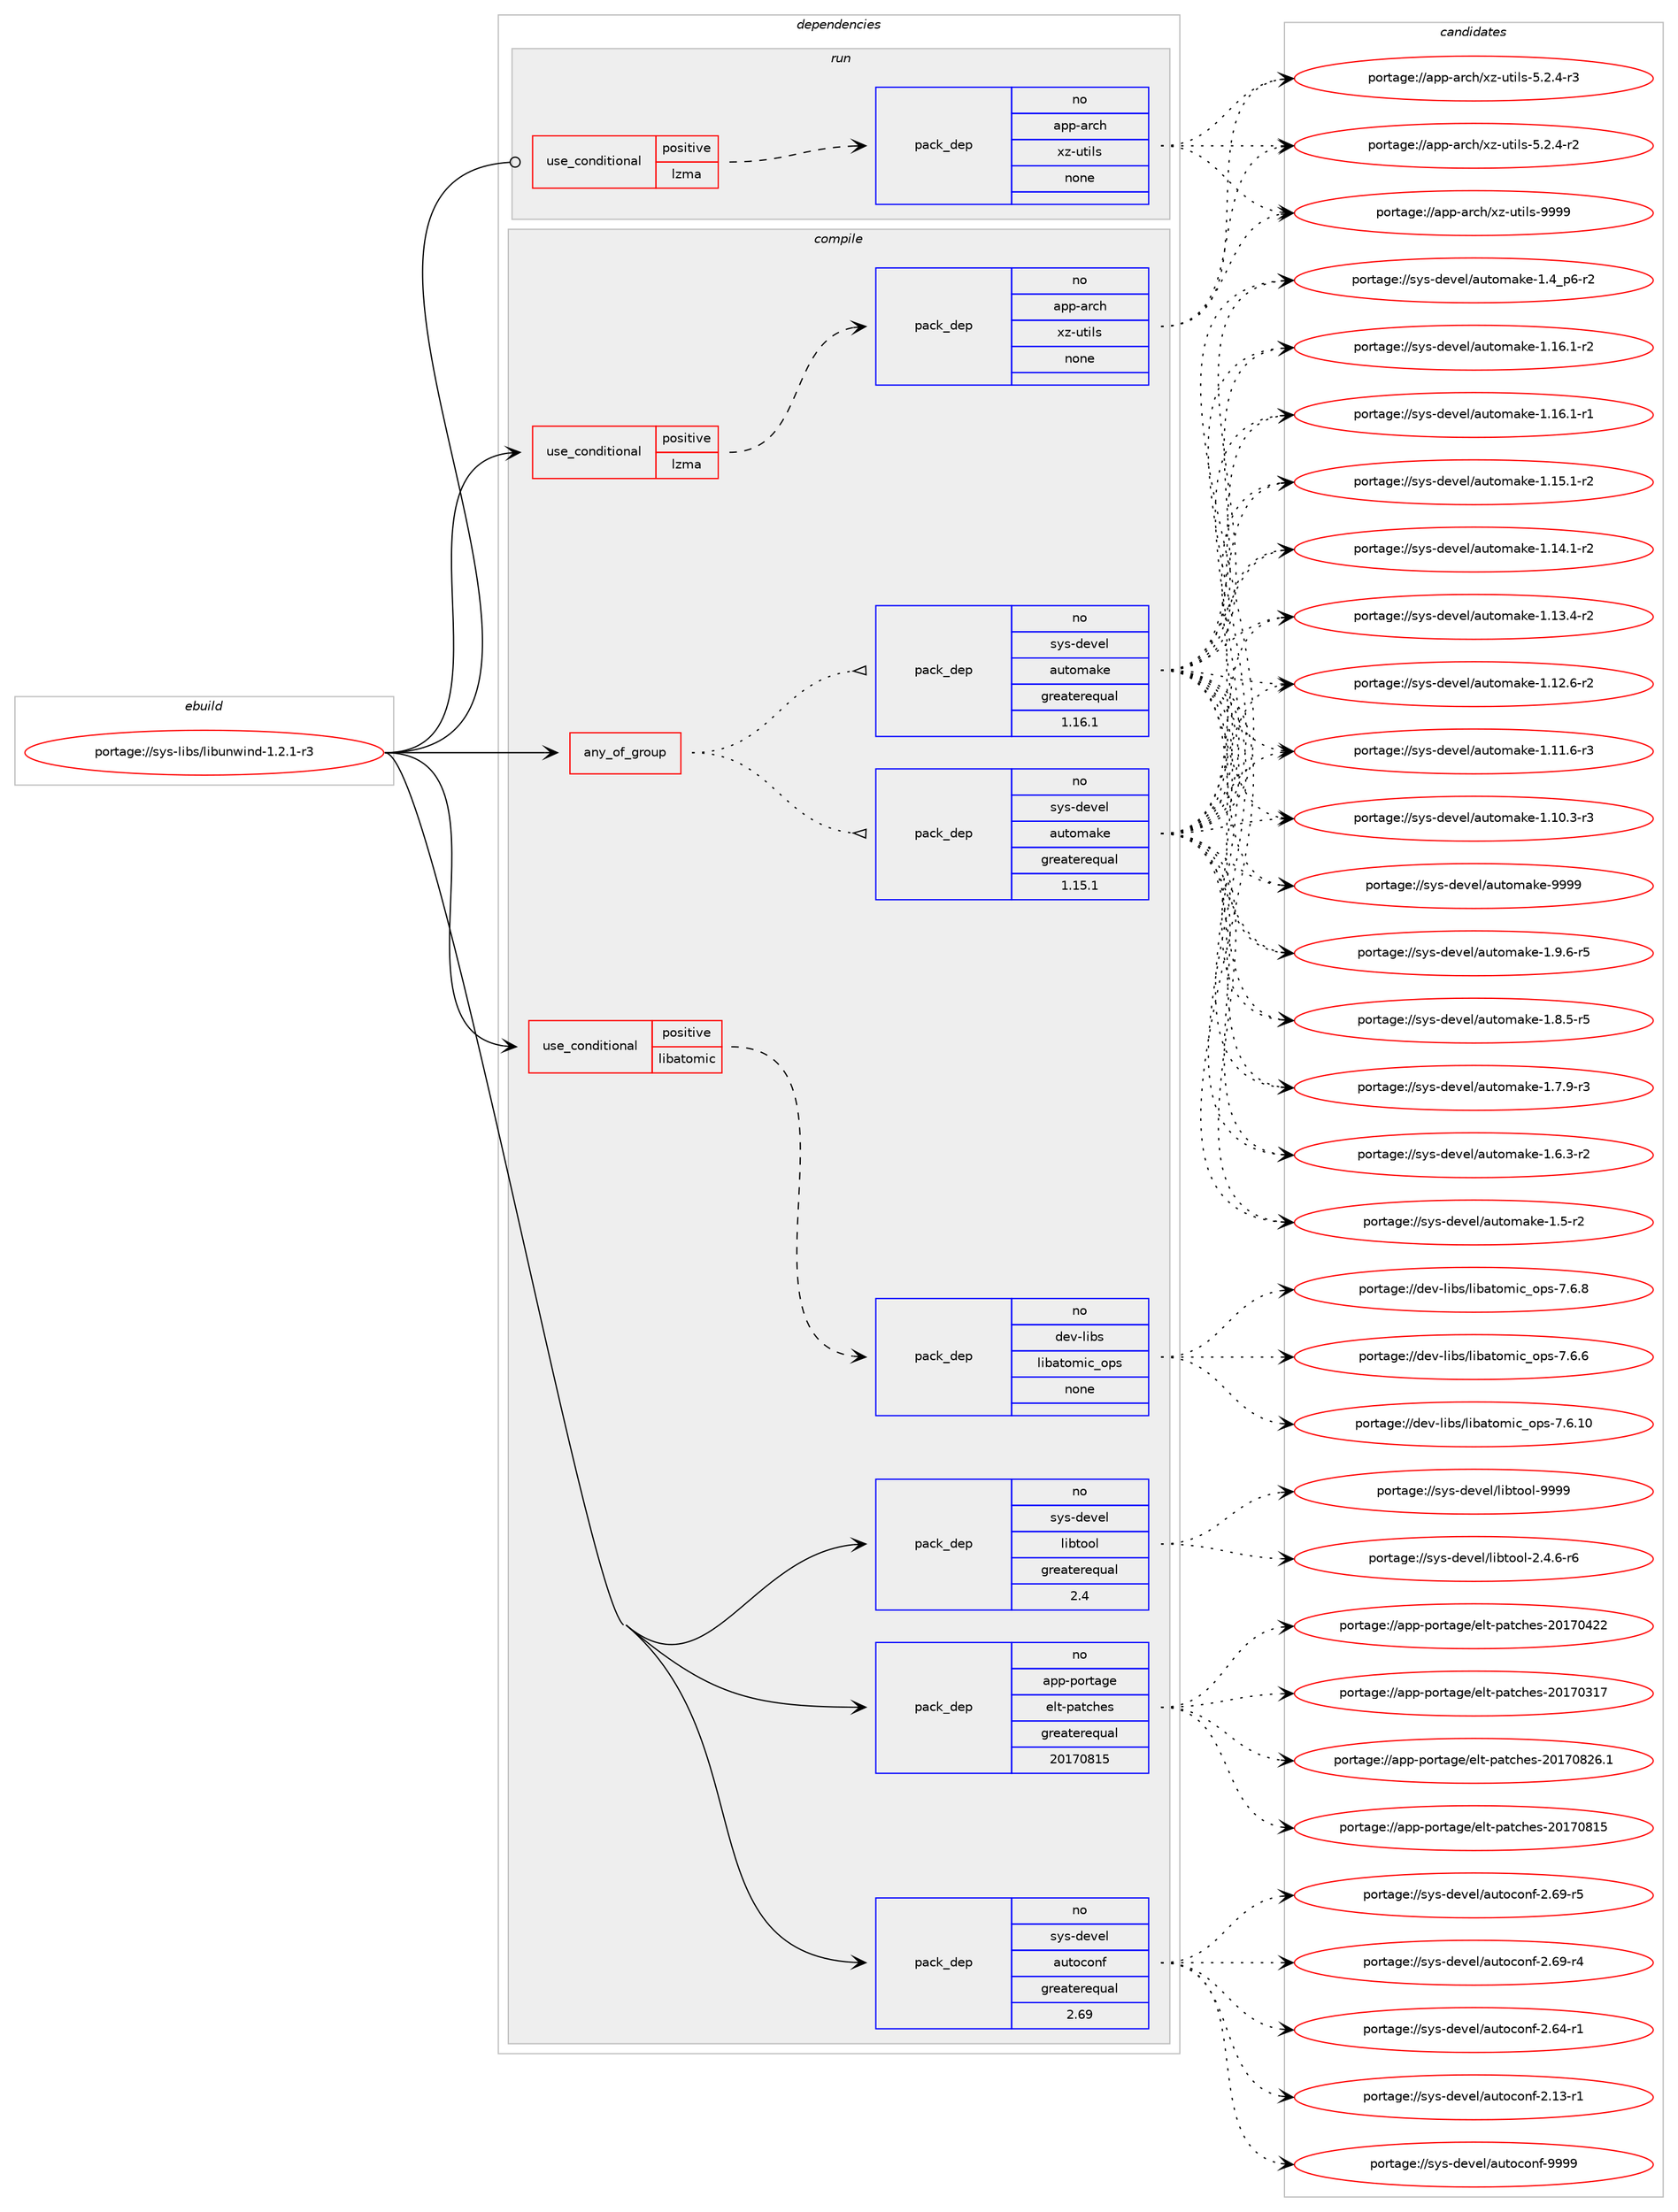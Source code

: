 digraph prolog {

# *************
# Graph options
# *************

newrank=true;
concentrate=true;
compound=true;
graph [rankdir=LR,fontname=Helvetica,fontsize=10,ranksep=1.5];#, ranksep=2.5, nodesep=0.2];
edge  [arrowhead=vee];
node  [fontname=Helvetica,fontsize=10];

# **********
# The ebuild
# **********

subgraph cluster_leftcol {
color=gray;
rank=same;
label=<<i>ebuild</i>>;
id [label="portage://sys-libs/libunwind-1.2.1-r3", color=red, width=4, href="../sys-libs/libunwind-1.2.1-r3.svg"];
}

# ****************
# The dependencies
# ****************

subgraph cluster_midcol {
color=gray;
label=<<i>dependencies</i>>;
subgraph cluster_compile {
fillcolor="#eeeeee";
style=filled;
label=<<i>compile</i>>;
subgraph any662 {
dependency26120 [label=<<TABLE BORDER="0" CELLBORDER="1" CELLSPACING="0" CELLPADDING="4"><TR><TD CELLPADDING="10">any_of_group</TD></TR></TABLE>>, shape=none, color=red];subgraph pack21055 {
dependency26121 [label=<<TABLE BORDER="0" CELLBORDER="1" CELLSPACING="0" CELLPADDING="4" WIDTH="220"><TR><TD ROWSPAN="6" CELLPADDING="30">pack_dep</TD></TR><TR><TD WIDTH="110">no</TD></TR><TR><TD>sys-devel</TD></TR><TR><TD>automake</TD></TR><TR><TD>greaterequal</TD></TR><TR><TD>1.16.1</TD></TR></TABLE>>, shape=none, color=blue];
}
dependency26120:e -> dependency26121:w [weight=20,style="dotted",arrowhead="oinv"];
subgraph pack21056 {
dependency26122 [label=<<TABLE BORDER="0" CELLBORDER="1" CELLSPACING="0" CELLPADDING="4" WIDTH="220"><TR><TD ROWSPAN="6" CELLPADDING="30">pack_dep</TD></TR><TR><TD WIDTH="110">no</TD></TR><TR><TD>sys-devel</TD></TR><TR><TD>automake</TD></TR><TR><TD>greaterequal</TD></TR><TR><TD>1.15.1</TD></TR></TABLE>>, shape=none, color=blue];
}
dependency26120:e -> dependency26122:w [weight=20,style="dotted",arrowhead="oinv"];
}
id:e -> dependency26120:w [weight=20,style="solid",arrowhead="vee"];
subgraph cond4384 {
dependency26123 [label=<<TABLE BORDER="0" CELLBORDER="1" CELLSPACING="0" CELLPADDING="4"><TR><TD ROWSPAN="3" CELLPADDING="10">use_conditional</TD></TR><TR><TD>positive</TD></TR><TR><TD>libatomic</TD></TR></TABLE>>, shape=none, color=red];
subgraph pack21057 {
dependency26124 [label=<<TABLE BORDER="0" CELLBORDER="1" CELLSPACING="0" CELLPADDING="4" WIDTH="220"><TR><TD ROWSPAN="6" CELLPADDING="30">pack_dep</TD></TR><TR><TD WIDTH="110">no</TD></TR><TR><TD>dev-libs</TD></TR><TR><TD>libatomic_ops</TD></TR><TR><TD>none</TD></TR><TR><TD></TD></TR></TABLE>>, shape=none, color=blue];
}
dependency26123:e -> dependency26124:w [weight=20,style="dashed",arrowhead="vee"];
}
id:e -> dependency26123:w [weight=20,style="solid",arrowhead="vee"];
subgraph cond4385 {
dependency26125 [label=<<TABLE BORDER="0" CELLBORDER="1" CELLSPACING="0" CELLPADDING="4"><TR><TD ROWSPAN="3" CELLPADDING="10">use_conditional</TD></TR><TR><TD>positive</TD></TR><TR><TD>lzma</TD></TR></TABLE>>, shape=none, color=red];
subgraph pack21058 {
dependency26126 [label=<<TABLE BORDER="0" CELLBORDER="1" CELLSPACING="0" CELLPADDING="4" WIDTH="220"><TR><TD ROWSPAN="6" CELLPADDING="30">pack_dep</TD></TR><TR><TD WIDTH="110">no</TD></TR><TR><TD>app-arch</TD></TR><TR><TD>xz-utils</TD></TR><TR><TD>none</TD></TR><TR><TD></TD></TR></TABLE>>, shape=none, color=blue];
}
dependency26125:e -> dependency26126:w [weight=20,style="dashed",arrowhead="vee"];
}
id:e -> dependency26125:w [weight=20,style="solid",arrowhead="vee"];
subgraph pack21059 {
dependency26127 [label=<<TABLE BORDER="0" CELLBORDER="1" CELLSPACING="0" CELLPADDING="4" WIDTH="220"><TR><TD ROWSPAN="6" CELLPADDING="30">pack_dep</TD></TR><TR><TD WIDTH="110">no</TD></TR><TR><TD>app-portage</TD></TR><TR><TD>elt-patches</TD></TR><TR><TD>greaterequal</TD></TR><TR><TD>20170815</TD></TR></TABLE>>, shape=none, color=blue];
}
id:e -> dependency26127:w [weight=20,style="solid",arrowhead="vee"];
subgraph pack21060 {
dependency26128 [label=<<TABLE BORDER="0" CELLBORDER="1" CELLSPACING="0" CELLPADDING="4" WIDTH="220"><TR><TD ROWSPAN="6" CELLPADDING="30">pack_dep</TD></TR><TR><TD WIDTH="110">no</TD></TR><TR><TD>sys-devel</TD></TR><TR><TD>autoconf</TD></TR><TR><TD>greaterequal</TD></TR><TR><TD>2.69</TD></TR></TABLE>>, shape=none, color=blue];
}
id:e -> dependency26128:w [weight=20,style="solid",arrowhead="vee"];
subgraph pack21061 {
dependency26129 [label=<<TABLE BORDER="0" CELLBORDER="1" CELLSPACING="0" CELLPADDING="4" WIDTH="220"><TR><TD ROWSPAN="6" CELLPADDING="30">pack_dep</TD></TR><TR><TD WIDTH="110">no</TD></TR><TR><TD>sys-devel</TD></TR><TR><TD>libtool</TD></TR><TR><TD>greaterequal</TD></TR><TR><TD>2.4</TD></TR></TABLE>>, shape=none, color=blue];
}
id:e -> dependency26129:w [weight=20,style="solid",arrowhead="vee"];
}
subgraph cluster_compileandrun {
fillcolor="#eeeeee";
style=filled;
label=<<i>compile and run</i>>;
}
subgraph cluster_run {
fillcolor="#eeeeee";
style=filled;
label=<<i>run</i>>;
subgraph cond4386 {
dependency26130 [label=<<TABLE BORDER="0" CELLBORDER="1" CELLSPACING="0" CELLPADDING="4"><TR><TD ROWSPAN="3" CELLPADDING="10">use_conditional</TD></TR><TR><TD>positive</TD></TR><TR><TD>lzma</TD></TR></TABLE>>, shape=none, color=red];
subgraph pack21062 {
dependency26131 [label=<<TABLE BORDER="0" CELLBORDER="1" CELLSPACING="0" CELLPADDING="4" WIDTH="220"><TR><TD ROWSPAN="6" CELLPADDING="30">pack_dep</TD></TR><TR><TD WIDTH="110">no</TD></TR><TR><TD>app-arch</TD></TR><TR><TD>xz-utils</TD></TR><TR><TD>none</TD></TR><TR><TD></TD></TR></TABLE>>, shape=none, color=blue];
}
dependency26130:e -> dependency26131:w [weight=20,style="dashed",arrowhead="vee"];
}
id:e -> dependency26130:w [weight=20,style="solid",arrowhead="odot"];
}
}

# **************
# The candidates
# **************

subgraph cluster_choices {
rank=same;
color=gray;
label=<<i>candidates</i>>;

subgraph choice21055 {
color=black;
nodesep=1;
choice115121115451001011181011084797117116111109971071014557575757 [label="portage://sys-devel/automake-9999", color=red, width=4,href="../sys-devel/automake-9999.svg"];
choice115121115451001011181011084797117116111109971071014549465746544511453 [label="portage://sys-devel/automake-1.9.6-r5", color=red, width=4,href="../sys-devel/automake-1.9.6-r5.svg"];
choice115121115451001011181011084797117116111109971071014549465646534511453 [label="portage://sys-devel/automake-1.8.5-r5", color=red, width=4,href="../sys-devel/automake-1.8.5-r5.svg"];
choice115121115451001011181011084797117116111109971071014549465546574511451 [label="portage://sys-devel/automake-1.7.9-r3", color=red, width=4,href="../sys-devel/automake-1.7.9-r3.svg"];
choice115121115451001011181011084797117116111109971071014549465446514511450 [label="portage://sys-devel/automake-1.6.3-r2", color=red, width=4,href="../sys-devel/automake-1.6.3-r2.svg"];
choice11512111545100101118101108479711711611110997107101454946534511450 [label="portage://sys-devel/automake-1.5-r2", color=red, width=4,href="../sys-devel/automake-1.5-r2.svg"];
choice115121115451001011181011084797117116111109971071014549465295112544511450 [label="portage://sys-devel/automake-1.4_p6-r2", color=red, width=4,href="../sys-devel/automake-1.4_p6-r2.svg"];
choice11512111545100101118101108479711711611110997107101454946495446494511450 [label="portage://sys-devel/automake-1.16.1-r2", color=red, width=4,href="../sys-devel/automake-1.16.1-r2.svg"];
choice11512111545100101118101108479711711611110997107101454946495446494511449 [label="portage://sys-devel/automake-1.16.1-r1", color=red, width=4,href="../sys-devel/automake-1.16.1-r1.svg"];
choice11512111545100101118101108479711711611110997107101454946495346494511450 [label="portage://sys-devel/automake-1.15.1-r2", color=red, width=4,href="../sys-devel/automake-1.15.1-r2.svg"];
choice11512111545100101118101108479711711611110997107101454946495246494511450 [label="portage://sys-devel/automake-1.14.1-r2", color=red, width=4,href="../sys-devel/automake-1.14.1-r2.svg"];
choice11512111545100101118101108479711711611110997107101454946495146524511450 [label="portage://sys-devel/automake-1.13.4-r2", color=red, width=4,href="../sys-devel/automake-1.13.4-r2.svg"];
choice11512111545100101118101108479711711611110997107101454946495046544511450 [label="portage://sys-devel/automake-1.12.6-r2", color=red, width=4,href="../sys-devel/automake-1.12.6-r2.svg"];
choice11512111545100101118101108479711711611110997107101454946494946544511451 [label="portage://sys-devel/automake-1.11.6-r3", color=red, width=4,href="../sys-devel/automake-1.11.6-r3.svg"];
choice11512111545100101118101108479711711611110997107101454946494846514511451 [label="portage://sys-devel/automake-1.10.3-r3", color=red, width=4,href="../sys-devel/automake-1.10.3-r3.svg"];
dependency26121:e -> choice115121115451001011181011084797117116111109971071014557575757:w [style=dotted,weight="100"];
dependency26121:e -> choice115121115451001011181011084797117116111109971071014549465746544511453:w [style=dotted,weight="100"];
dependency26121:e -> choice115121115451001011181011084797117116111109971071014549465646534511453:w [style=dotted,weight="100"];
dependency26121:e -> choice115121115451001011181011084797117116111109971071014549465546574511451:w [style=dotted,weight="100"];
dependency26121:e -> choice115121115451001011181011084797117116111109971071014549465446514511450:w [style=dotted,weight="100"];
dependency26121:e -> choice11512111545100101118101108479711711611110997107101454946534511450:w [style=dotted,weight="100"];
dependency26121:e -> choice115121115451001011181011084797117116111109971071014549465295112544511450:w [style=dotted,weight="100"];
dependency26121:e -> choice11512111545100101118101108479711711611110997107101454946495446494511450:w [style=dotted,weight="100"];
dependency26121:e -> choice11512111545100101118101108479711711611110997107101454946495446494511449:w [style=dotted,weight="100"];
dependency26121:e -> choice11512111545100101118101108479711711611110997107101454946495346494511450:w [style=dotted,weight="100"];
dependency26121:e -> choice11512111545100101118101108479711711611110997107101454946495246494511450:w [style=dotted,weight="100"];
dependency26121:e -> choice11512111545100101118101108479711711611110997107101454946495146524511450:w [style=dotted,weight="100"];
dependency26121:e -> choice11512111545100101118101108479711711611110997107101454946495046544511450:w [style=dotted,weight="100"];
dependency26121:e -> choice11512111545100101118101108479711711611110997107101454946494946544511451:w [style=dotted,weight="100"];
dependency26121:e -> choice11512111545100101118101108479711711611110997107101454946494846514511451:w [style=dotted,weight="100"];
}
subgraph choice21056 {
color=black;
nodesep=1;
choice115121115451001011181011084797117116111109971071014557575757 [label="portage://sys-devel/automake-9999", color=red, width=4,href="../sys-devel/automake-9999.svg"];
choice115121115451001011181011084797117116111109971071014549465746544511453 [label="portage://sys-devel/automake-1.9.6-r5", color=red, width=4,href="../sys-devel/automake-1.9.6-r5.svg"];
choice115121115451001011181011084797117116111109971071014549465646534511453 [label="portage://sys-devel/automake-1.8.5-r5", color=red, width=4,href="../sys-devel/automake-1.8.5-r5.svg"];
choice115121115451001011181011084797117116111109971071014549465546574511451 [label="portage://sys-devel/automake-1.7.9-r3", color=red, width=4,href="../sys-devel/automake-1.7.9-r3.svg"];
choice115121115451001011181011084797117116111109971071014549465446514511450 [label="portage://sys-devel/automake-1.6.3-r2", color=red, width=4,href="../sys-devel/automake-1.6.3-r2.svg"];
choice11512111545100101118101108479711711611110997107101454946534511450 [label="portage://sys-devel/automake-1.5-r2", color=red, width=4,href="../sys-devel/automake-1.5-r2.svg"];
choice115121115451001011181011084797117116111109971071014549465295112544511450 [label="portage://sys-devel/automake-1.4_p6-r2", color=red, width=4,href="../sys-devel/automake-1.4_p6-r2.svg"];
choice11512111545100101118101108479711711611110997107101454946495446494511450 [label="portage://sys-devel/automake-1.16.1-r2", color=red, width=4,href="../sys-devel/automake-1.16.1-r2.svg"];
choice11512111545100101118101108479711711611110997107101454946495446494511449 [label="portage://sys-devel/automake-1.16.1-r1", color=red, width=4,href="../sys-devel/automake-1.16.1-r1.svg"];
choice11512111545100101118101108479711711611110997107101454946495346494511450 [label="portage://sys-devel/automake-1.15.1-r2", color=red, width=4,href="../sys-devel/automake-1.15.1-r2.svg"];
choice11512111545100101118101108479711711611110997107101454946495246494511450 [label="portage://sys-devel/automake-1.14.1-r2", color=red, width=4,href="../sys-devel/automake-1.14.1-r2.svg"];
choice11512111545100101118101108479711711611110997107101454946495146524511450 [label="portage://sys-devel/automake-1.13.4-r2", color=red, width=4,href="../sys-devel/automake-1.13.4-r2.svg"];
choice11512111545100101118101108479711711611110997107101454946495046544511450 [label="portage://sys-devel/automake-1.12.6-r2", color=red, width=4,href="../sys-devel/automake-1.12.6-r2.svg"];
choice11512111545100101118101108479711711611110997107101454946494946544511451 [label="portage://sys-devel/automake-1.11.6-r3", color=red, width=4,href="../sys-devel/automake-1.11.6-r3.svg"];
choice11512111545100101118101108479711711611110997107101454946494846514511451 [label="portage://sys-devel/automake-1.10.3-r3", color=red, width=4,href="../sys-devel/automake-1.10.3-r3.svg"];
dependency26122:e -> choice115121115451001011181011084797117116111109971071014557575757:w [style=dotted,weight="100"];
dependency26122:e -> choice115121115451001011181011084797117116111109971071014549465746544511453:w [style=dotted,weight="100"];
dependency26122:e -> choice115121115451001011181011084797117116111109971071014549465646534511453:w [style=dotted,weight="100"];
dependency26122:e -> choice115121115451001011181011084797117116111109971071014549465546574511451:w [style=dotted,weight="100"];
dependency26122:e -> choice115121115451001011181011084797117116111109971071014549465446514511450:w [style=dotted,weight="100"];
dependency26122:e -> choice11512111545100101118101108479711711611110997107101454946534511450:w [style=dotted,weight="100"];
dependency26122:e -> choice115121115451001011181011084797117116111109971071014549465295112544511450:w [style=dotted,weight="100"];
dependency26122:e -> choice11512111545100101118101108479711711611110997107101454946495446494511450:w [style=dotted,weight="100"];
dependency26122:e -> choice11512111545100101118101108479711711611110997107101454946495446494511449:w [style=dotted,weight="100"];
dependency26122:e -> choice11512111545100101118101108479711711611110997107101454946495346494511450:w [style=dotted,weight="100"];
dependency26122:e -> choice11512111545100101118101108479711711611110997107101454946495246494511450:w [style=dotted,weight="100"];
dependency26122:e -> choice11512111545100101118101108479711711611110997107101454946495146524511450:w [style=dotted,weight="100"];
dependency26122:e -> choice11512111545100101118101108479711711611110997107101454946495046544511450:w [style=dotted,weight="100"];
dependency26122:e -> choice11512111545100101118101108479711711611110997107101454946494946544511451:w [style=dotted,weight="100"];
dependency26122:e -> choice11512111545100101118101108479711711611110997107101454946494846514511451:w [style=dotted,weight="100"];
}
subgraph choice21057 {
color=black;
nodesep=1;
choice10010111845108105981154710810598971161111091059995111112115455546544656 [label="portage://dev-libs/libatomic_ops-7.6.8", color=red, width=4,href="../dev-libs/libatomic_ops-7.6.8.svg"];
choice10010111845108105981154710810598971161111091059995111112115455546544654 [label="portage://dev-libs/libatomic_ops-7.6.6", color=red, width=4,href="../dev-libs/libatomic_ops-7.6.6.svg"];
choice1001011184510810598115471081059897116111109105999511111211545554654464948 [label="portage://dev-libs/libatomic_ops-7.6.10", color=red, width=4,href="../dev-libs/libatomic_ops-7.6.10.svg"];
dependency26124:e -> choice10010111845108105981154710810598971161111091059995111112115455546544656:w [style=dotted,weight="100"];
dependency26124:e -> choice10010111845108105981154710810598971161111091059995111112115455546544654:w [style=dotted,weight="100"];
dependency26124:e -> choice1001011184510810598115471081059897116111109105999511111211545554654464948:w [style=dotted,weight="100"];
}
subgraph choice21058 {
color=black;
nodesep=1;
choice9711211245971149910447120122451171161051081154557575757 [label="portage://app-arch/xz-utils-9999", color=red, width=4,href="../app-arch/xz-utils-9999.svg"];
choice9711211245971149910447120122451171161051081154553465046524511451 [label="portage://app-arch/xz-utils-5.2.4-r3", color=red, width=4,href="../app-arch/xz-utils-5.2.4-r3.svg"];
choice9711211245971149910447120122451171161051081154553465046524511450 [label="portage://app-arch/xz-utils-5.2.4-r2", color=red, width=4,href="../app-arch/xz-utils-5.2.4-r2.svg"];
dependency26126:e -> choice9711211245971149910447120122451171161051081154557575757:w [style=dotted,weight="100"];
dependency26126:e -> choice9711211245971149910447120122451171161051081154553465046524511451:w [style=dotted,weight="100"];
dependency26126:e -> choice9711211245971149910447120122451171161051081154553465046524511450:w [style=dotted,weight="100"];
}
subgraph choice21059 {
color=black;
nodesep=1;
choice971121124511211111411697103101471011081164511297116991041011154550484955485650544649 [label="portage://app-portage/elt-patches-20170826.1", color=red, width=4,href="../app-portage/elt-patches-20170826.1.svg"];
choice97112112451121111141169710310147101108116451129711699104101115455048495548564953 [label="portage://app-portage/elt-patches-20170815", color=red, width=4,href="../app-portage/elt-patches-20170815.svg"];
choice97112112451121111141169710310147101108116451129711699104101115455048495548525050 [label="portage://app-portage/elt-patches-20170422", color=red, width=4,href="../app-portage/elt-patches-20170422.svg"];
choice97112112451121111141169710310147101108116451129711699104101115455048495548514955 [label="portage://app-portage/elt-patches-20170317", color=red, width=4,href="../app-portage/elt-patches-20170317.svg"];
dependency26127:e -> choice971121124511211111411697103101471011081164511297116991041011154550484955485650544649:w [style=dotted,weight="100"];
dependency26127:e -> choice97112112451121111141169710310147101108116451129711699104101115455048495548564953:w [style=dotted,weight="100"];
dependency26127:e -> choice97112112451121111141169710310147101108116451129711699104101115455048495548525050:w [style=dotted,weight="100"];
dependency26127:e -> choice97112112451121111141169710310147101108116451129711699104101115455048495548514955:w [style=dotted,weight="100"];
}
subgraph choice21060 {
color=black;
nodesep=1;
choice115121115451001011181011084797117116111991111101024557575757 [label="portage://sys-devel/autoconf-9999", color=red, width=4,href="../sys-devel/autoconf-9999.svg"];
choice1151211154510010111810110847971171161119911111010245504654574511453 [label="portage://sys-devel/autoconf-2.69-r5", color=red, width=4,href="../sys-devel/autoconf-2.69-r5.svg"];
choice1151211154510010111810110847971171161119911111010245504654574511452 [label="portage://sys-devel/autoconf-2.69-r4", color=red, width=4,href="../sys-devel/autoconf-2.69-r4.svg"];
choice1151211154510010111810110847971171161119911111010245504654524511449 [label="portage://sys-devel/autoconf-2.64-r1", color=red, width=4,href="../sys-devel/autoconf-2.64-r1.svg"];
choice1151211154510010111810110847971171161119911111010245504649514511449 [label="portage://sys-devel/autoconf-2.13-r1", color=red, width=4,href="../sys-devel/autoconf-2.13-r1.svg"];
dependency26128:e -> choice115121115451001011181011084797117116111991111101024557575757:w [style=dotted,weight="100"];
dependency26128:e -> choice1151211154510010111810110847971171161119911111010245504654574511453:w [style=dotted,weight="100"];
dependency26128:e -> choice1151211154510010111810110847971171161119911111010245504654574511452:w [style=dotted,weight="100"];
dependency26128:e -> choice1151211154510010111810110847971171161119911111010245504654524511449:w [style=dotted,weight="100"];
dependency26128:e -> choice1151211154510010111810110847971171161119911111010245504649514511449:w [style=dotted,weight="100"];
}
subgraph choice21061 {
color=black;
nodesep=1;
choice1151211154510010111810110847108105981161111111084557575757 [label="portage://sys-devel/libtool-9999", color=red, width=4,href="../sys-devel/libtool-9999.svg"];
choice1151211154510010111810110847108105981161111111084550465246544511454 [label="portage://sys-devel/libtool-2.4.6-r6", color=red, width=4,href="../sys-devel/libtool-2.4.6-r6.svg"];
dependency26129:e -> choice1151211154510010111810110847108105981161111111084557575757:w [style=dotted,weight="100"];
dependency26129:e -> choice1151211154510010111810110847108105981161111111084550465246544511454:w [style=dotted,weight="100"];
}
subgraph choice21062 {
color=black;
nodesep=1;
choice9711211245971149910447120122451171161051081154557575757 [label="portage://app-arch/xz-utils-9999", color=red, width=4,href="../app-arch/xz-utils-9999.svg"];
choice9711211245971149910447120122451171161051081154553465046524511451 [label="portage://app-arch/xz-utils-5.2.4-r3", color=red, width=4,href="../app-arch/xz-utils-5.2.4-r3.svg"];
choice9711211245971149910447120122451171161051081154553465046524511450 [label="portage://app-arch/xz-utils-5.2.4-r2", color=red, width=4,href="../app-arch/xz-utils-5.2.4-r2.svg"];
dependency26131:e -> choice9711211245971149910447120122451171161051081154557575757:w [style=dotted,weight="100"];
dependency26131:e -> choice9711211245971149910447120122451171161051081154553465046524511451:w [style=dotted,weight="100"];
dependency26131:e -> choice9711211245971149910447120122451171161051081154553465046524511450:w [style=dotted,weight="100"];
}
}

}
